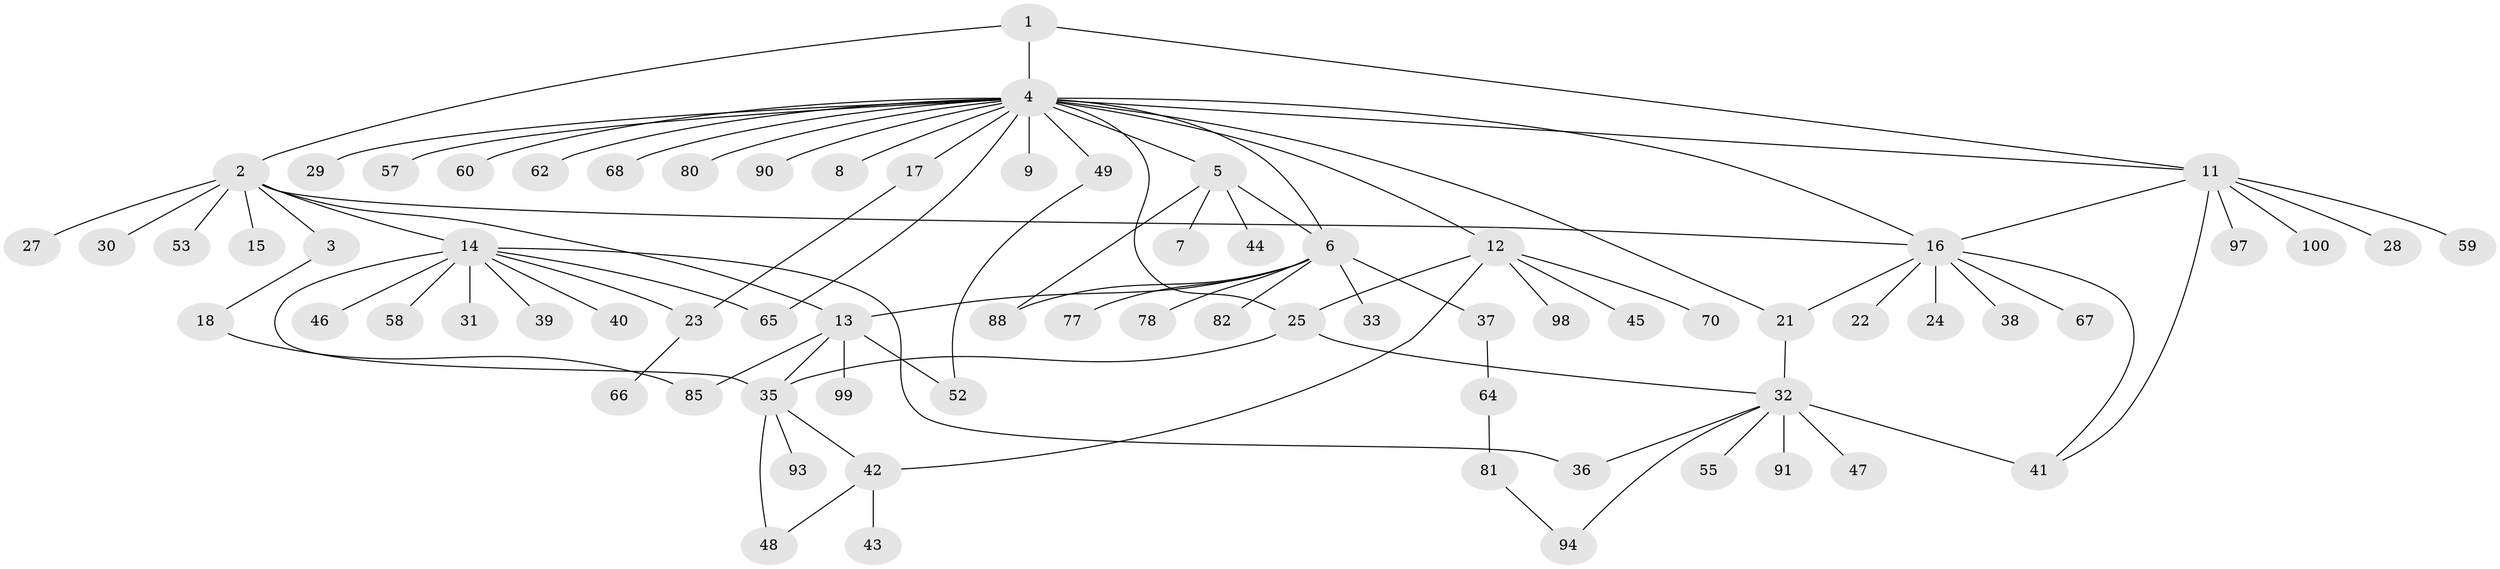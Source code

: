 // original degree distribution, {4: 0.07, 10: 0.02, 3: 0.06, 22: 0.01, 6: 0.03, 9: 0.01, 1: 0.5, 2: 0.26, 7: 0.02, 12: 0.01, 5: 0.01}
// Generated by graph-tools (version 1.1) at 2025/11/02/21/25 10:11:09]
// undirected, 73 vertices, 93 edges
graph export_dot {
graph [start="1"]
  node [color=gray90,style=filled];
  1 [super="+69"];
  2 [super="+26"];
  3 [super="+73"];
  4 [super="+10"];
  5 [super="+71"];
  6 [super="+63"];
  7;
  8;
  9;
  11 [super="+19"];
  12 [super="+84"];
  13 [super="+74"];
  14 [super="+51"];
  15;
  16 [super="+20"];
  17 [super="+79"];
  18;
  21 [super="+75"];
  22;
  23 [super="+34"];
  24 [super="+61"];
  25;
  27;
  28;
  29;
  30 [super="+56"];
  31;
  32 [super="+83"];
  33;
  35 [super="+96"];
  36;
  37;
  38;
  39;
  40;
  41 [super="+89"];
  42 [super="+54"];
  43 [super="+87"];
  44;
  45;
  46 [super="+95"];
  47 [super="+50"];
  48;
  49 [super="+92"];
  52;
  53;
  55;
  57;
  58;
  59;
  60;
  62;
  64 [super="+76"];
  65;
  66;
  67;
  68 [super="+72"];
  70;
  77;
  78;
  80 [super="+86"];
  81;
  82;
  85;
  88;
  90;
  91;
  93;
  94;
  97;
  98;
  99;
  100;
  1 -- 2;
  1 -- 4;
  1 -- 11;
  2 -- 3;
  2 -- 13;
  2 -- 14 [weight=2];
  2 -- 15;
  2 -- 27;
  2 -- 30;
  2 -- 53;
  2 -- 16;
  3 -- 18;
  4 -- 5;
  4 -- 6;
  4 -- 8;
  4 -- 9;
  4 -- 12;
  4 -- 16;
  4 -- 17;
  4 -- 21 [weight=2];
  4 -- 29;
  4 -- 49 [weight=2];
  4 -- 57;
  4 -- 60;
  4 -- 62;
  4 -- 65;
  4 -- 68;
  4 -- 80;
  4 -- 90;
  4 -- 25;
  4 -- 11;
  5 -- 6;
  5 -- 7;
  5 -- 44;
  5 -- 88;
  6 -- 13;
  6 -- 33;
  6 -- 37;
  6 -- 78;
  6 -- 82;
  6 -- 88;
  6 -- 77;
  11 -- 28;
  11 -- 97;
  11 -- 16;
  11 -- 100;
  11 -- 59;
  11 -- 41;
  12 -- 25;
  12 -- 42;
  12 -- 45;
  12 -- 70;
  12 -- 98;
  13 -- 35;
  13 -- 52;
  13 -- 99;
  13 -- 85;
  14 -- 31;
  14 -- 35;
  14 -- 36;
  14 -- 39;
  14 -- 40;
  14 -- 46;
  14 -- 58;
  14 -- 65;
  14 -- 23;
  16 -- 24;
  16 -- 67;
  16 -- 38;
  16 -- 22;
  16 -- 41;
  16 -- 21;
  17 -- 23;
  18 -- 85;
  21 -- 32;
  23 -- 66;
  25 -- 32;
  25 -- 35;
  32 -- 36;
  32 -- 41 [weight=2];
  32 -- 47;
  32 -- 55;
  32 -- 91;
  32 -- 94;
  35 -- 93;
  35 -- 48;
  35 -- 42;
  37 -- 64;
  42 -- 43;
  42 -- 48;
  49 -- 52;
  64 -- 81;
  81 -- 94;
}
